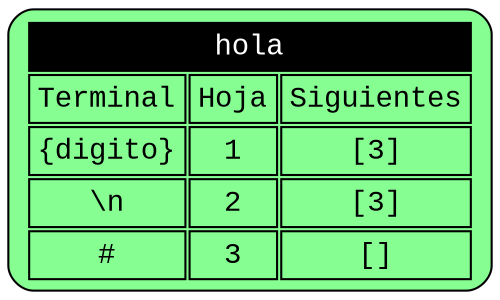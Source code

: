 digraph G{
graph [fontsize=30 labelloc="t" label="" splines=true overlap=false rankdir = "LR"];

"state5" [ style = "filled" penwidth = 1 fillcolor="#86FE92" fontname = "Courier New" shape = "Mrecord" label =
<<table border="0" cellborder="1" cellpadding="3" bgcolor="#86FE92">
<tr><td bgcolor="black" align="center" colspan="3"><font color="white">hola</font></td></tr>

<tr>
<td align="left">Terminal</td>
<td align="left">Hoja</td>
<td align="left">Siguientes</td>
</tr><tr><td>\{digito\}</td>
<td>1</td>
<td>[3]</td></tr>
<tr><td>\n</td>
<td>2</td>
<td>[3]</td></tr>
<tr><td>#</td>
<td>3</td>
<td>[]</td></tr>
</table>>];}
